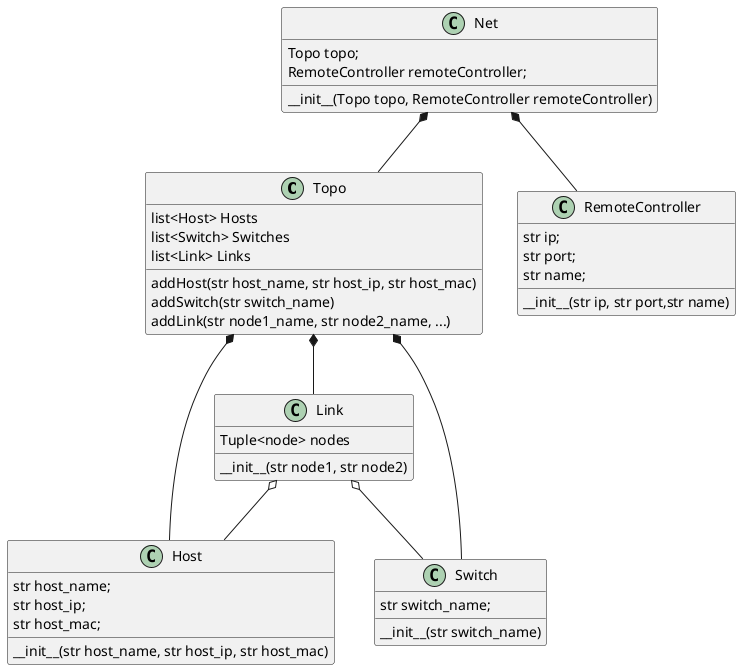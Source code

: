 @startuml
class Topo
class Host
class Switch 
class Link 
class RemoteController
class Net 

Net : Topo topo;  
Net : RemoteController remoteController; 
Net : __init__(Topo topo, RemoteController remoteController)

Net *-- Topo
Net *-- RemoteController

RemoteController : str ip; 
RemoteController : str port;  
RemoteController : str name;  
RemoteController : __init__(str ip, str port,str name)

Topo : list<Host> Hosts
Topo : list<Switch> Switches 
Topo : list<Link> Links
Topo : addHost(str host_name, str host_ip, str host_mac)
Topo : addSwitch(str switch_name)
Topo : addLink(str node1_name, str node2_name, ...)

Topo *-- Host
Topo *-- Switch
Topo *-- Link
Link o-- Host
Link o-- Switch 

Link : Tuple<node> nodes 
Link : __init__(str node1, str node2)

Host : str host_name;  
Host : str host_ip; 
Host : str host_mac;  
Host : __init__(str host_name, str host_ip, str host_mac)

Switch : str switch_name; 
Switch : __init__(str switch_name)
@enduml